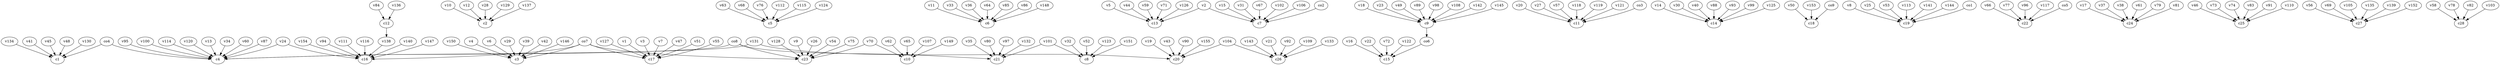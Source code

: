 strict digraph  {
c1;
c2;
c3;
c4;
c5;
c6;
c7;
c8;
c9;
c10;
c11;
c12;
c13;
c14;
c15;
c16;
c17;
c18;
c19;
c20;
c21;
c22;
c23;
c24;
c25;
c26;
c27;
c28;
v1;
v2;
v3;
v4;
v5;
v6;
v7;
v8;
v9;
v10;
v11;
v12;
v13;
v14;
v15;
v16;
v17;
v18;
v19;
v20;
v21;
v22;
v23;
v24;
v25;
v26;
v27;
v28;
v29;
v30;
v31;
v32;
v33;
v34;
v35;
v36;
v37;
v38;
v39;
v40;
v41;
v42;
v43;
v44;
v45;
v46;
v47;
v48;
v49;
v50;
v51;
v52;
v53;
v54;
v55;
v56;
v57;
v58;
v59;
v60;
v61;
v62;
v63;
v64;
v65;
v66;
v67;
v68;
v69;
v70;
v71;
v72;
v73;
v74;
v75;
v76;
v77;
v78;
v79;
v80;
v81;
v82;
v83;
v84;
v85;
v86;
v87;
v88;
v89;
v90;
v91;
v92;
v93;
v94;
v95;
v96;
v97;
v98;
v99;
v100;
v101;
v102;
v103;
v104;
v105;
v106;
v107;
v108;
v109;
v110;
v111;
v112;
v113;
v114;
v115;
v116;
v117;
v118;
v119;
v120;
v121;
v122;
v123;
v124;
v125;
v126;
v127;
v128;
v129;
v130;
v131;
v132;
v133;
v134;
v135;
v136;
v137;
v138;
v139;
v140;
v141;
v142;
v143;
v144;
v145;
v146;
v147;
v148;
v149;
v150;
v151;
v152;
v153;
v154;
v155;
co1;
co2;
co3;
co4;
co5;
co6;
co7;
co8;
co9;
c9 -> co6  [weight=1];
c12 -> v138  [weight=1];
v1 -> c17  [weight=1];
v2 -> c7  [weight=1];
v2 -> c13  [weight=1];
v3 -> c17  [weight=1];
v4 -> c3  [weight=1];
v5 -> c13  [weight=1];
v6 -> c3  [weight=1];
v7 -> c17  [weight=1];
v8 -> c19  [weight=1];
v9 -> c23  [weight=1];
v10 -> c2  [weight=1];
v11 -> c6  [weight=1];
v12 -> c2  [weight=1];
v13 -> c4  [weight=1];
v14 -> c14  [weight=1];
v15 -> c7  [weight=1];
v16 -> c15  [weight=1];
v17 -> c24  [weight=1];
v18 -> c9  [weight=1];
v19 -> c20  [weight=1];
v20 -> c11  [weight=1];
v21 -> c26  [weight=1];
v22 -> c15  [weight=1];
v23 -> c9  [weight=1];
v24 -> c4  [weight=1];
v24 -> c16  [weight=1];
v25 -> c19  [weight=1];
v26 -> c23  [weight=1];
v27 -> c11  [weight=1];
v28 -> c2  [weight=1];
v29 -> c3  [weight=1];
v30 -> c14  [weight=1];
v31 -> c7  [weight=1];
v32 -> c8  [weight=1];
v33 -> c6  [weight=1];
v34 -> c4  [weight=1];
v35 -> c21  [weight=1];
v36 -> c6  [weight=1];
v37 -> c24  [weight=1];
v38 -> c24  [weight=1];
v39 -> c3  [weight=1];
v40 -> c14  [weight=1];
v41 -> c1  [weight=1];
v42 -> c3  [weight=1];
v43 -> c20  [weight=1];
v44 -> c13  [weight=1];
v45 -> c1  [weight=1];
v46 -> c25  [weight=1];
v47 -> c17  [weight=1];
v48 -> c1  [weight=1];
v49 -> c9  [weight=1];
v50 -> c18  [weight=1];
v51 -> c17  [weight=1];
v52 -> c8  [weight=1];
v53 -> c19  [weight=1];
v54 -> c23  [weight=1];
v55 -> c17  [weight=1];
v56 -> c27  [weight=1];
v57 -> c11  [weight=1];
v58 -> c28  [weight=1];
v59 -> c13  [weight=1];
v60 -> c4  [weight=1];
v61 -> c24  [weight=1];
v62 -> c10  [weight=1];
v63 -> c5  [weight=1];
v64 -> c6  [weight=1];
v65 -> c10  [weight=1];
v66 -> c22  [weight=1];
v67 -> c7  [weight=1];
v68 -> c5  [weight=1];
v69 -> c27  [weight=1];
v70 -> c10  [weight=1];
v70 -> c23  [weight=1];
v71 -> c13  [weight=1];
v72 -> c15  [weight=1];
v73 -> c25  [weight=1];
v74 -> c25  [weight=1];
v75 -> c23  [weight=1];
v76 -> c5  [weight=1];
v77 -> c22  [weight=1];
v78 -> c28  [weight=1];
v79 -> c24  [weight=1];
v80 -> c21  [weight=1];
v81 -> c24  [weight=1];
v82 -> c28  [weight=1];
v83 -> c25  [weight=1];
v84 -> c12  [weight=1];
v85 -> c6  [weight=1];
v86 -> c6  [weight=1];
v87 -> c4  [weight=1];
v88 -> c14  [weight=1];
v89 -> c9  [weight=1];
v90 -> c20  [weight=1];
v91 -> c25  [weight=1];
v92 -> c26  [weight=1];
v93 -> c14  [weight=1];
v94 -> c16  [weight=1];
v95 -> c4  [weight=1];
v96 -> c22  [weight=1];
v97 -> c21  [weight=1];
v98 -> c9  [weight=1];
v99 -> c14  [weight=1];
v100 -> c4  [weight=1];
v101 -> c8  [weight=1];
v101 -> c21  [weight=1];
v102 -> c7  [weight=1];
v103 -> c28  [weight=1];
v104 -> c20  [weight=1];
v104 -> c26  [weight=1];
v105 -> c27  [weight=1];
v106 -> c7  [weight=1];
v107 -> c10  [weight=1];
v108 -> c9  [weight=1];
v109 -> c26  [weight=1];
v110 -> c25  [weight=1];
v111 -> c16  [weight=1];
v112 -> c5  [weight=1];
v113 -> c19  [weight=1];
v114 -> c4  [weight=1];
v115 -> c5  [weight=1];
v116 -> c16  [weight=1];
v117 -> c22  [weight=1];
v118 -> c11  [weight=1];
v119 -> c11  [weight=1];
v120 -> c4  [weight=1];
v121 -> c11  [weight=1];
v122 -> c15  [weight=1];
v123 -> c8  [weight=1];
v124 -> c5  [weight=1];
v125 -> c14  [weight=1];
v126 -> c13  [weight=1];
v127 -> c17  [weight=1];
v128 -> c23  [weight=1];
v129 -> c2  [weight=1];
v130 -> c1  [weight=1];
v131 -> c20  [weight=1];
v131 -> c4  [weight=1];
v132 -> c21  [weight=1];
v133 -> c26  [weight=1];
v134 -> c1  [weight=1];
v135 -> c27  [weight=1];
v136 -> c12  [weight=1];
v137 -> c2  [weight=1];
v138 -> c16  [weight=1];
v139 -> c27  [weight=1];
v140 -> c16  [weight=1];
v141 -> c19  [weight=1];
v142 -> c9  [weight=1];
v143 -> c26  [weight=1];
v144 -> c19  [weight=1];
v145 -> c9  [weight=1];
v146 -> c3  [weight=1];
v147 -> c16  [weight=1];
v148 -> c6  [weight=1];
v149 -> c10  [weight=1];
v150 -> c3  [weight=1];
v151 -> c8  [weight=1];
v152 -> c27  [weight=1];
v153 -> c18  [weight=1];
v154 -> c16  [weight=1];
v155 -> c20  [weight=1];
co1 -> c19  [weight=1];
co2 -> c7  [weight=1];
co3 -> c11  [weight=1];
co4 -> c1  [weight=1];
co4 -> c4  [weight=1];
co5 -> c22  [weight=1];
co6 -> c15  [weight=1];
co7 -> c23  [weight=1];
co7 -> c16  [weight=1];
co7 -> c17  [weight=1];
co7 -> c3  [weight=1];
co8 -> c4  [weight=1];
co8 -> c23  [weight=1];
co8 -> c21  [weight=1];
co9 -> c18  [weight=1];
}
